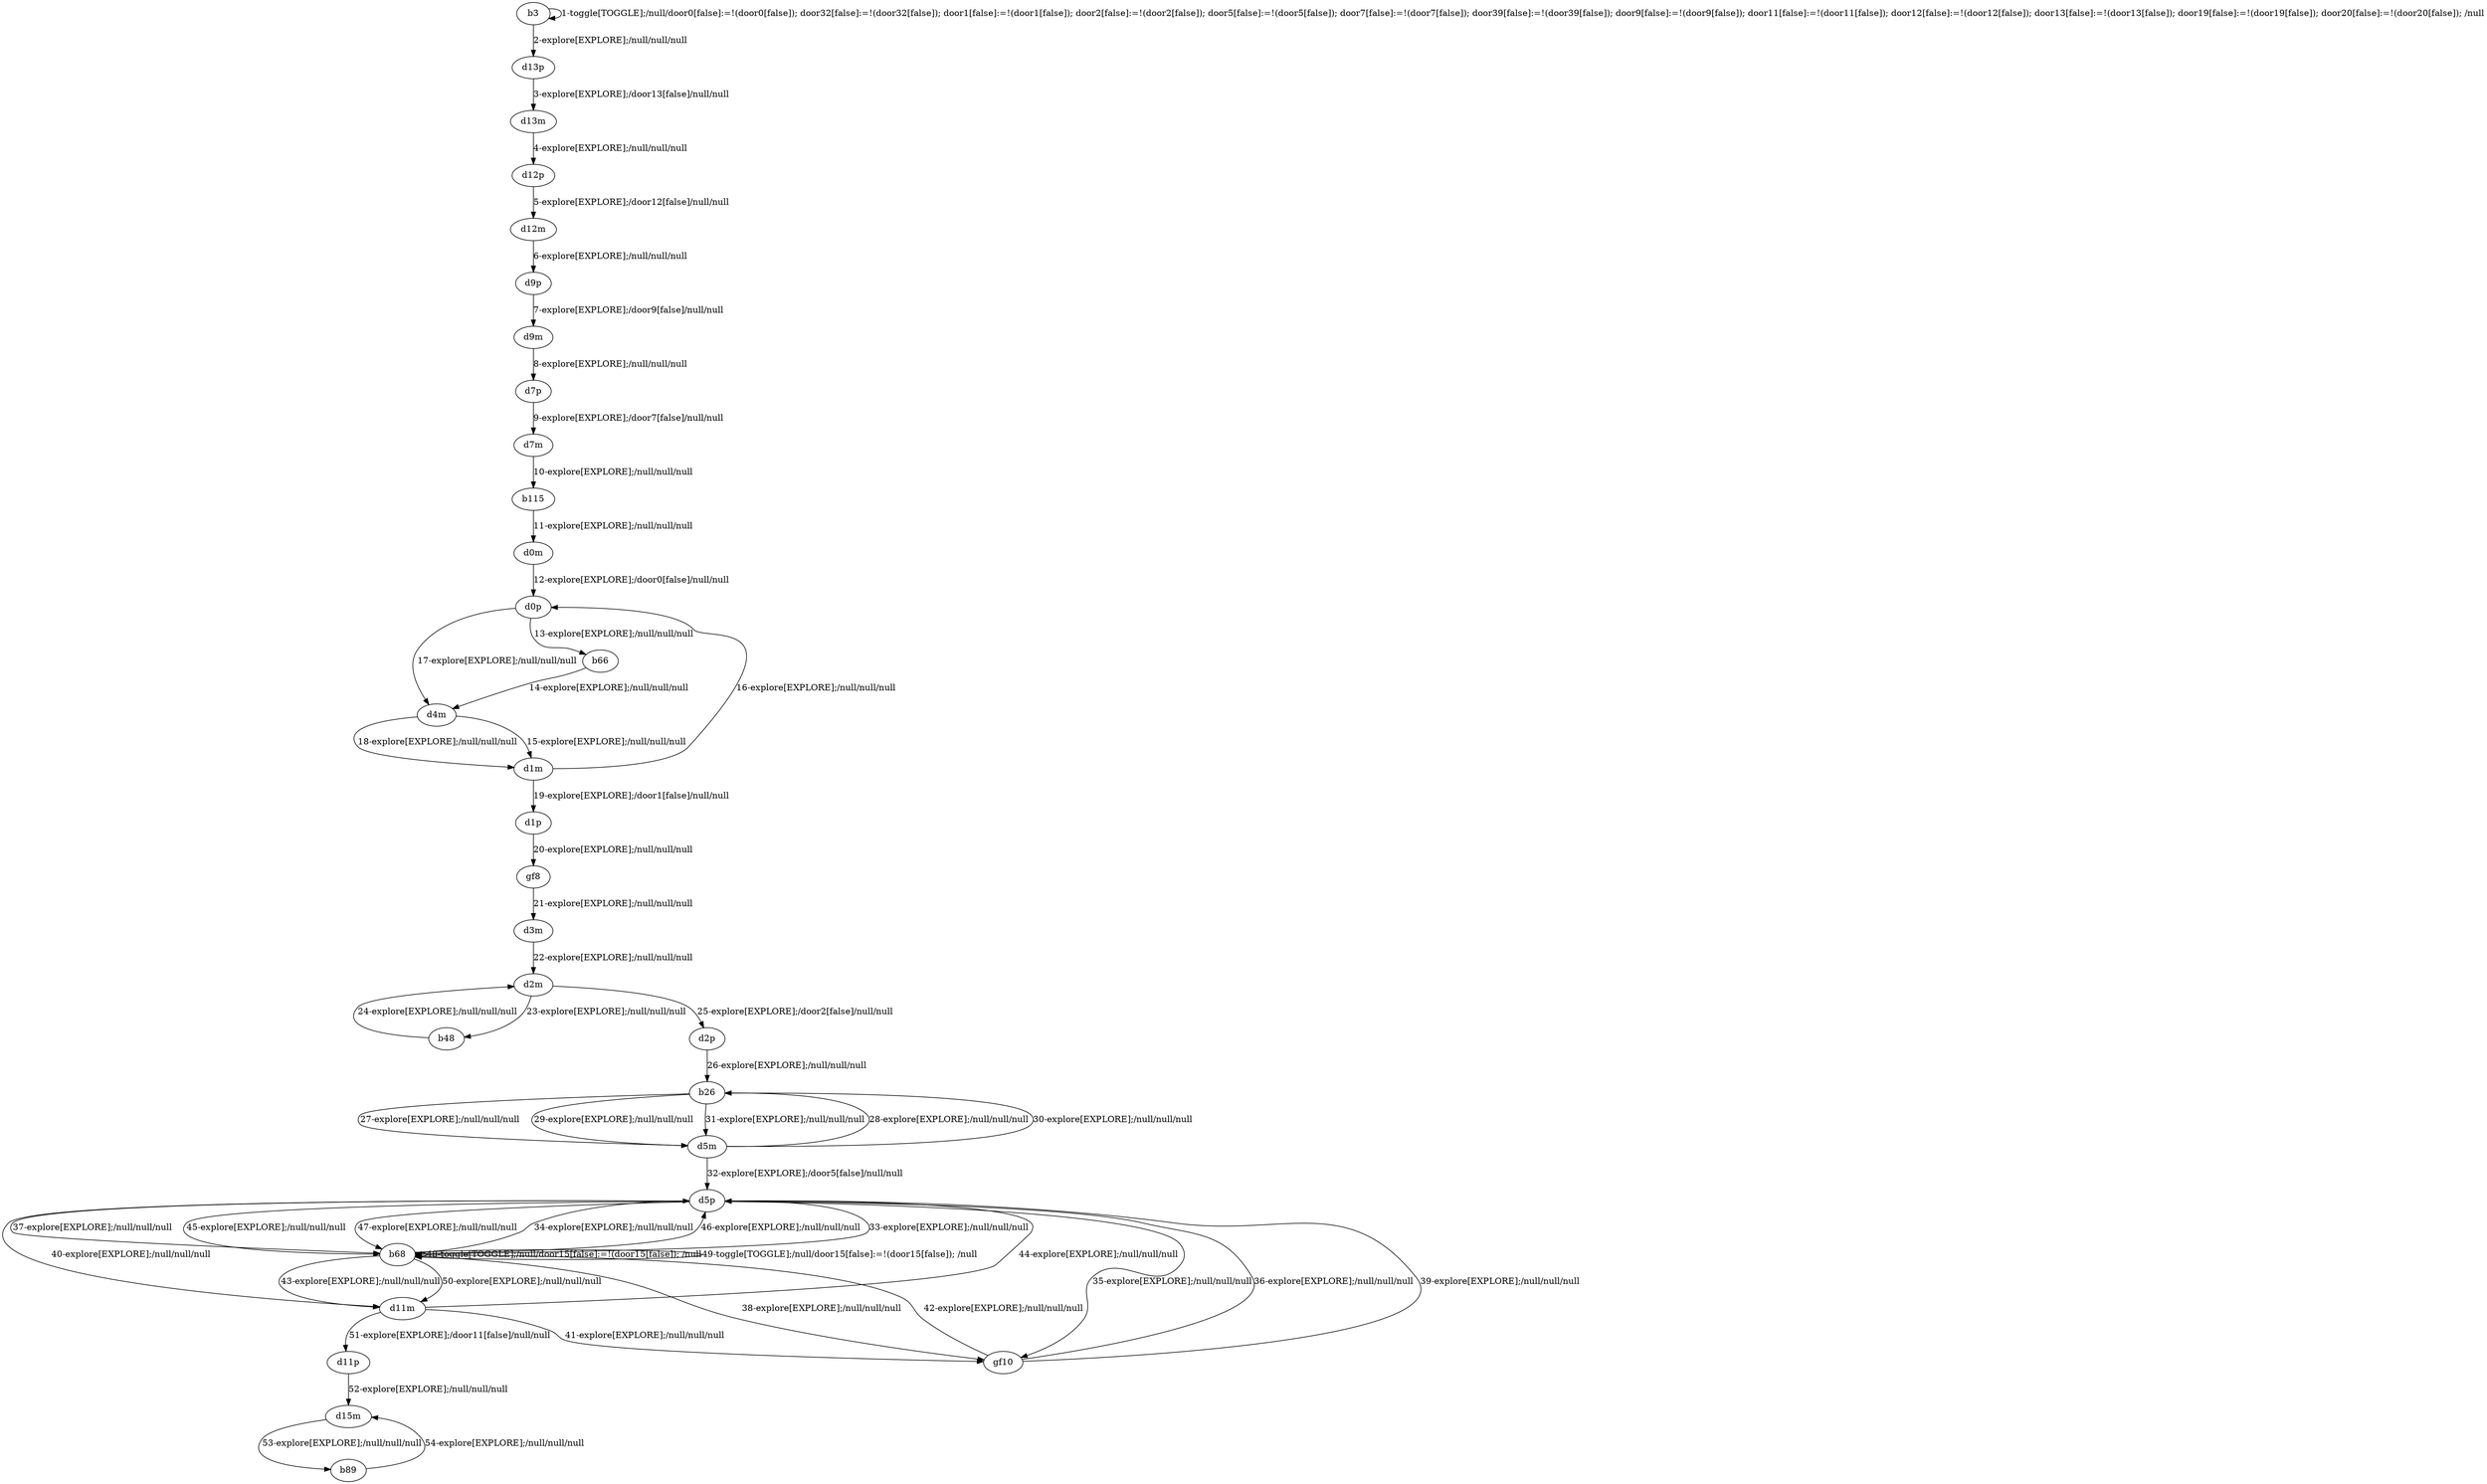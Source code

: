# Total number of goals covered by this test: 9
# d15m --> b89
# b89 --> d15m
# b68 --> d5p
# d5p --> gf10
# d5p --> d11m
# d11m --> gf10
# d11p --> d15m
# d11m --> d5p
# gf10 --> b68

digraph g {
"b3" -> "b3" [label = "1-toggle[TOGGLE];/null/door0[false]:=!(door0[false]); door32[false]:=!(door32[false]); door1[false]:=!(door1[false]); door2[false]:=!(door2[false]); door5[false]:=!(door5[false]); door7[false]:=!(door7[false]); door39[false]:=!(door39[false]); door9[false]:=!(door9[false]); door11[false]:=!(door11[false]); door12[false]:=!(door12[false]); door13[false]:=!(door13[false]); door19[false]:=!(door19[false]); door20[false]:=!(door20[false]); /null"];
"b3" -> "d13p" [label = "2-explore[EXPLORE];/null/null/null"];
"d13p" -> "d13m" [label = "3-explore[EXPLORE];/door13[false]/null/null"];
"d13m" -> "d12p" [label = "4-explore[EXPLORE];/null/null/null"];
"d12p" -> "d12m" [label = "5-explore[EXPLORE];/door12[false]/null/null"];
"d12m" -> "d9p" [label = "6-explore[EXPLORE];/null/null/null"];
"d9p" -> "d9m" [label = "7-explore[EXPLORE];/door9[false]/null/null"];
"d9m" -> "d7p" [label = "8-explore[EXPLORE];/null/null/null"];
"d7p" -> "d7m" [label = "9-explore[EXPLORE];/door7[false]/null/null"];
"d7m" -> "b115" [label = "10-explore[EXPLORE];/null/null/null"];
"b115" -> "d0m" [label = "11-explore[EXPLORE];/null/null/null"];
"d0m" -> "d0p" [label = "12-explore[EXPLORE];/door0[false]/null/null"];
"d0p" -> "b66" [label = "13-explore[EXPLORE];/null/null/null"];
"b66" -> "d4m" [label = "14-explore[EXPLORE];/null/null/null"];
"d4m" -> "d1m" [label = "15-explore[EXPLORE];/null/null/null"];
"d1m" -> "d0p" [label = "16-explore[EXPLORE];/null/null/null"];
"d0p" -> "d4m" [label = "17-explore[EXPLORE];/null/null/null"];
"d4m" -> "d1m" [label = "18-explore[EXPLORE];/null/null/null"];
"d1m" -> "d1p" [label = "19-explore[EXPLORE];/door1[false]/null/null"];
"d1p" -> "gf8" [label = "20-explore[EXPLORE];/null/null/null"];
"gf8" -> "d3m" [label = "21-explore[EXPLORE];/null/null/null"];
"d3m" -> "d2m" [label = "22-explore[EXPLORE];/null/null/null"];
"d2m" -> "b48" [label = "23-explore[EXPLORE];/null/null/null"];
"b48" -> "d2m" [label = "24-explore[EXPLORE];/null/null/null"];
"d2m" -> "d2p" [label = "25-explore[EXPLORE];/door2[false]/null/null"];
"d2p" -> "b26" [label = "26-explore[EXPLORE];/null/null/null"];
"b26" -> "d5m" [label = "27-explore[EXPLORE];/null/null/null"];
"d5m" -> "b26" [label = "28-explore[EXPLORE];/null/null/null"];
"b26" -> "d5m" [label = "29-explore[EXPLORE];/null/null/null"];
"d5m" -> "b26" [label = "30-explore[EXPLORE];/null/null/null"];
"b26" -> "d5m" [label = "31-explore[EXPLORE];/null/null/null"];
"d5m" -> "d5p" [label = "32-explore[EXPLORE];/door5[false]/null/null"];
"d5p" -> "b68" [label = "33-explore[EXPLORE];/null/null/null"];
"b68" -> "d5p" [label = "34-explore[EXPLORE];/null/null/null"];
"d5p" -> "gf10" [label = "35-explore[EXPLORE];/null/null/null"];
"gf10" -> "d5p" [label = "36-explore[EXPLORE];/null/null/null"];
"d5p" -> "b68" [label = "37-explore[EXPLORE];/null/null/null"];
"b68" -> "gf10" [label = "38-explore[EXPLORE];/null/null/null"];
"gf10" -> "d5p" [label = "39-explore[EXPLORE];/null/null/null"];
"d5p" -> "d11m" [label = "40-explore[EXPLORE];/null/null/null"];
"d11m" -> "gf10" [label = "41-explore[EXPLORE];/null/null/null"];
"gf10" -> "b68" [label = "42-explore[EXPLORE];/null/null/null"];
"b68" -> "d11m" [label = "43-explore[EXPLORE];/null/null/null"];
"d11m" -> "d5p" [label = "44-explore[EXPLORE];/null/null/null"];
"d5p" -> "b68" [label = "45-explore[EXPLORE];/null/null/null"];
"b68" -> "d5p" [label = "46-explore[EXPLORE];/null/null/null"];
"d5p" -> "b68" [label = "47-explore[EXPLORE];/null/null/null"];
"b68" -> "b68" [label = "48-toggle[TOGGLE];/null/door15[false]:=!(door15[false]); /null"];
"b68" -> "b68" [label = "49-toggle[TOGGLE];/null/door15[false]:=!(door15[false]); /null"];
"b68" -> "d11m" [label = "50-explore[EXPLORE];/null/null/null"];
"d11m" -> "d11p" [label = "51-explore[EXPLORE];/door11[false]/null/null"];
"d11p" -> "d15m" [label = "52-explore[EXPLORE];/null/null/null"];
"d15m" -> "b89" [label = "53-explore[EXPLORE];/null/null/null"];
"b89" -> "d15m" [label = "54-explore[EXPLORE];/null/null/null"];
}